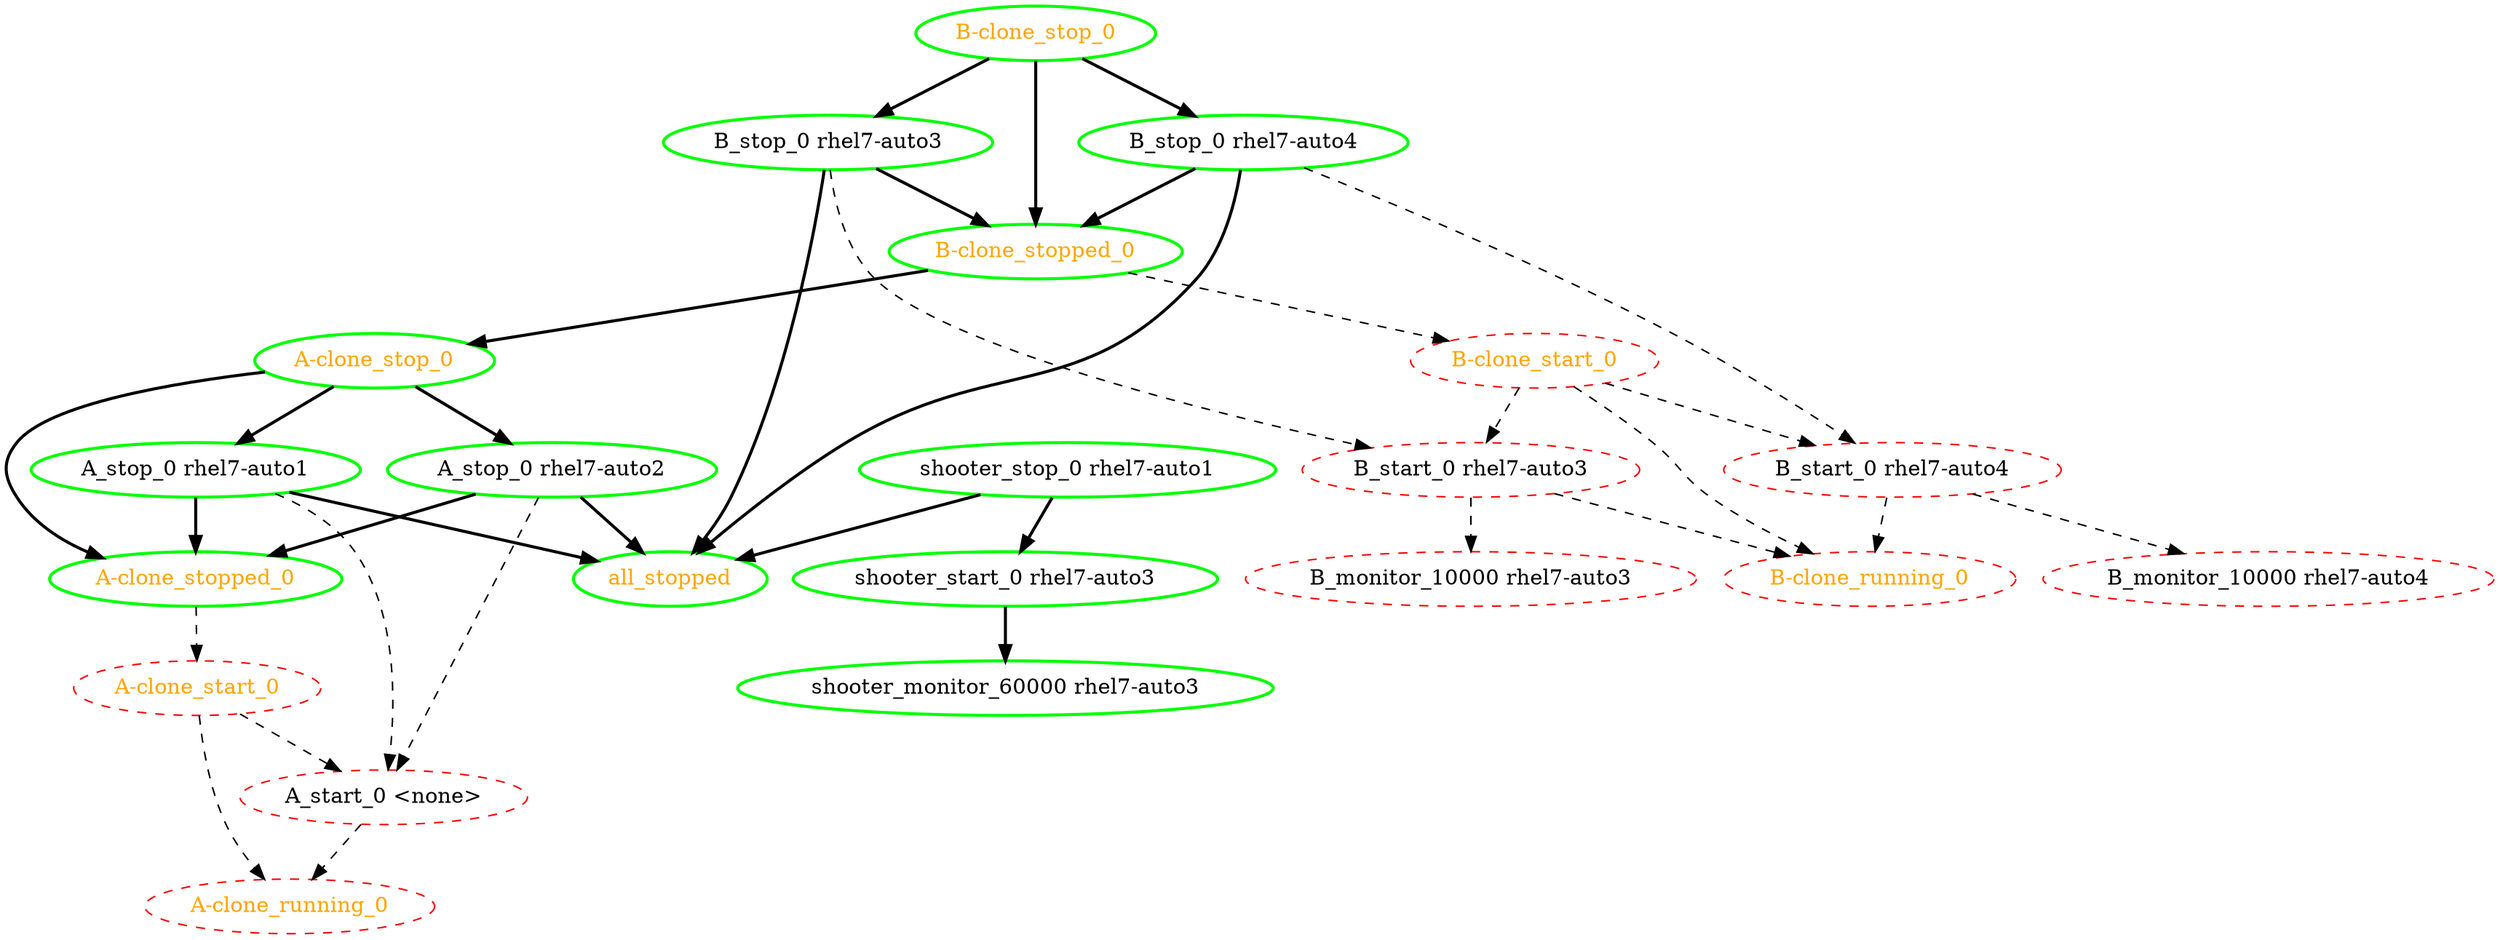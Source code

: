  digraph "g" {
"A-clone_running_0" [ style=dashed color="red" fontcolor="orange"]
"A-clone_start_0" -> "A-clone_running_0" [ style = dashed]
"A-clone_start_0" -> "A_start_0 <none>" [ style = dashed]
"A-clone_start_0" [ style=dashed color="red" fontcolor="orange"]
"A-clone_stop_0" -> "A-clone_stopped_0" [ style = bold]
"A-clone_stop_0" -> "A_stop_0 rhel7-auto1" [ style = bold]
"A-clone_stop_0" -> "A_stop_0 rhel7-auto2" [ style = bold]
"A-clone_stop_0" [ style=bold color="green" fontcolor="orange"]
"A-clone_stopped_0" -> "A-clone_start_0" [ style = dashed]
"A-clone_stopped_0" [ style=bold color="green" fontcolor="orange"]
"A_start_0 <none>" -> "A-clone_running_0" [ style = dashed]
"A_start_0 <none>" [ style=dashed color="red" fontcolor="black"]
"A_stop_0 rhel7-auto1" -> "A-clone_stopped_0" [ style = bold]
"A_stop_0 rhel7-auto1" -> "A_start_0 <none>" [ style = dashed]
"A_stop_0 rhel7-auto1" -> "all_stopped" [ style = bold]
"A_stop_0 rhel7-auto1" [ style=bold color="green" fontcolor="black"]
"A_stop_0 rhel7-auto2" -> "A-clone_stopped_0" [ style = bold]
"A_stop_0 rhel7-auto2" -> "A_start_0 <none>" [ style = dashed]
"A_stop_0 rhel7-auto2" -> "all_stopped" [ style = bold]
"A_stop_0 rhel7-auto2" [ style=bold color="green" fontcolor="black"]
"B-clone_running_0" [ style=dashed color="red" fontcolor="orange"]
"B-clone_start_0" -> "B-clone_running_0" [ style = dashed]
"B-clone_start_0" -> "B_start_0 rhel7-auto3" [ style = dashed]
"B-clone_start_0" -> "B_start_0 rhel7-auto4" [ style = dashed]
"B-clone_start_0" [ style=dashed color="red" fontcolor="orange"]
"B-clone_stop_0" -> "B-clone_stopped_0" [ style = bold]
"B-clone_stop_0" -> "B_stop_0 rhel7-auto3" [ style = bold]
"B-clone_stop_0" -> "B_stop_0 rhel7-auto4" [ style = bold]
"B-clone_stop_0" [ style=bold color="green" fontcolor="orange"]
"B-clone_stopped_0" -> "A-clone_stop_0" [ style = bold]
"B-clone_stopped_0" -> "B-clone_start_0" [ style = dashed]
"B-clone_stopped_0" [ style=bold color="green" fontcolor="orange"]
"B_monitor_10000 rhel7-auto3" [ style=dashed color="red" fontcolor="black"]
"B_monitor_10000 rhel7-auto4" [ style=dashed color="red" fontcolor="black"]
"B_start_0 rhel7-auto3" -> "B-clone_running_0" [ style = dashed]
"B_start_0 rhel7-auto3" -> "B_monitor_10000 rhel7-auto3" [ style = dashed]
"B_start_0 rhel7-auto3" [ style=dashed color="red" fontcolor="black"]
"B_start_0 rhel7-auto4" -> "B-clone_running_0" [ style = dashed]
"B_start_0 rhel7-auto4" -> "B_monitor_10000 rhel7-auto4" [ style = dashed]
"B_start_0 rhel7-auto4" [ style=dashed color="red" fontcolor="black"]
"B_stop_0 rhel7-auto3" -> "B-clone_stopped_0" [ style = bold]
"B_stop_0 rhel7-auto3" -> "B_start_0 rhel7-auto3" [ style = dashed]
"B_stop_0 rhel7-auto3" -> "all_stopped" [ style = bold]
"B_stop_0 rhel7-auto3" [ style=bold color="green" fontcolor="black"]
"B_stop_0 rhel7-auto4" -> "B-clone_stopped_0" [ style = bold]
"B_stop_0 rhel7-auto4" -> "B_start_0 rhel7-auto4" [ style = dashed]
"B_stop_0 rhel7-auto4" -> "all_stopped" [ style = bold]
"B_stop_0 rhel7-auto4" [ style=bold color="green" fontcolor="black"]
"all_stopped" [ style=bold color="green" fontcolor="orange"]
"shooter_monitor_60000 rhel7-auto3" [ style=bold color="green" fontcolor="black"]
"shooter_start_0 rhel7-auto3" -> "shooter_monitor_60000 rhel7-auto3" [ style = bold]
"shooter_start_0 rhel7-auto3" [ style=bold color="green" fontcolor="black"]
"shooter_stop_0 rhel7-auto1" -> "all_stopped" [ style = bold]
"shooter_stop_0 rhel7-auto1" -> "shooter_start_0 rhel7-auto3" [ style = bold]
"shooter_stop_0 rhel7-auto1" [ style=bold color="green" fontcolor="black"]
}
